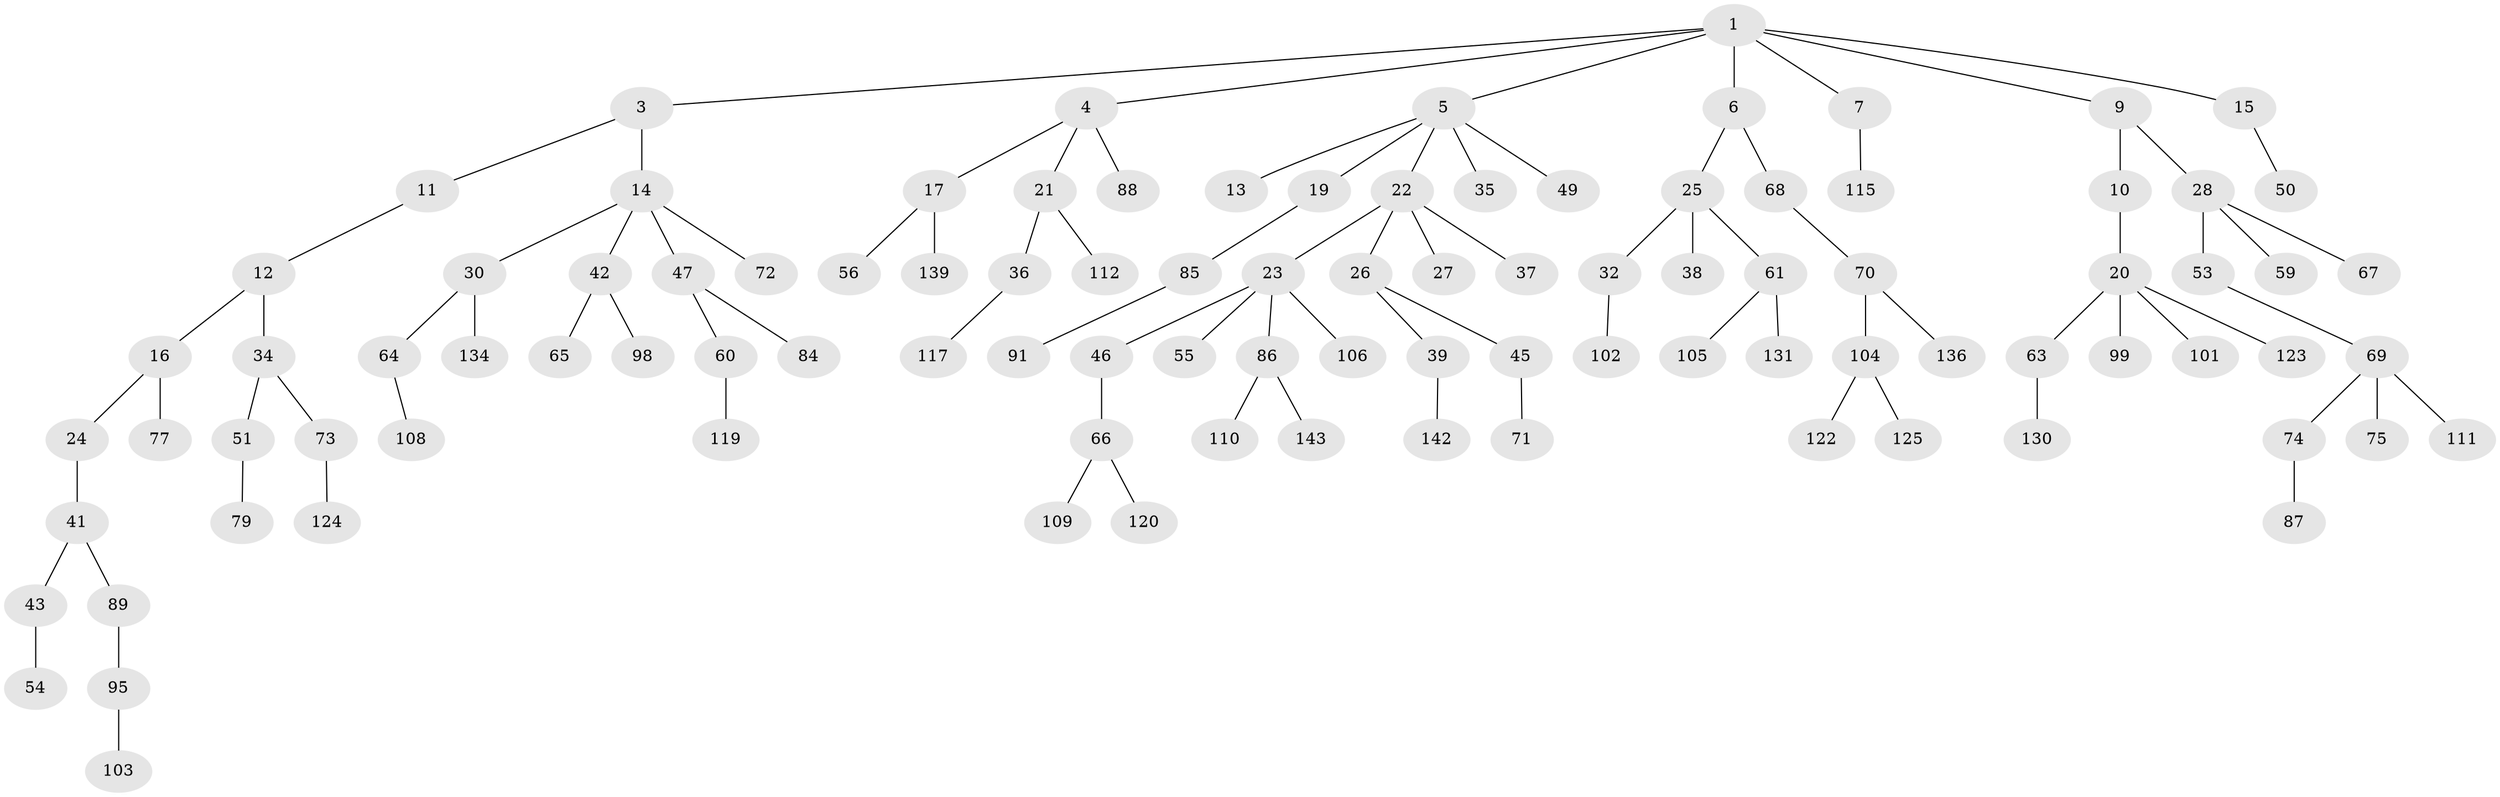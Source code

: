 // original degree distribution, {6: 0.013605442176870748, 3: 0.17687074829931973, 2: 0.2789115646258503, 5: 0.04081632653061224, 4: 0.04081632653061224, 1: 0.4489795918367347}
// Generated by graph-tools (version 1.1) at 2025/42/03/06/25 10:42:06]
// undirected, 100 vertices, 99 edges
graph export_dot {
graph [start="1"]
  node [color=gray90,style=filled];
  1 [super="+2"];
  3 [super="+8"];
  4 [super="+31"];
  5 [super="+29"];
  6;
  7 [super="+93"];
  9;
  10;
  11 [super="+44"];
  12 [super="+121"];
  13;
  14 [super="+18"];
  15 [super="+129"];
  16;
  17 [super="+52"];
  19;
  20 [super="+62"];
  21 [super="+127"];
  22 [super="+126"];
  23 [super="+33"];
  24;
  25 [super="+57"];
  26;
  27 [super="+48"];
  28 [super="+83"];
  30 [super="+40"];
  32 [super="+96"];
  34 [super="+92"];
  35;
  36;
  37;
  38;
  39 [super="+138"];
  41 [super="+78"];
  42;
  43;
  45;
  46;
  47;
  49;
  50 [super="+58"];
  51;
  53;
  54 [super="+100"];
  55 [super="+132"];
  56;
  59 [super="+114"];
  60 [super="+133"];
  61 [super="+90"];
  63;
  64 [super="+137"];
  65;
  66 [super="+81"];
  67;
  68 [super="+82"];
  69 [super="+107"];
  70 [super="+94"];
  71 [super="+76"];
  72;
  73 [super="+128"];
  74 [super="+80"];
  75 [super="+145"];
  77 [super="+135"];
  79;
  84 [super="+113"];
  85;
  86;
  87;
  88;
  89;
  91;
  95 [super="+97"];
  98;
  99;
  101 [super="+140"];
  102;
  103;
  104 [super="+118"];
  105;
  106;
  108;
  109;
  110;
  111;
  112 [super="+116"];
  115;
  117;
  119;
  120 [super="+141"];
  122;
  123;
  124;
  125;
  130;
  131 [super="+147"];
  134;
  136;
  139 [super="+144"];
  142;
  143 [super="+146"];
  1 -- 3;
  1 -- 4;
  1 -- 5;
  1 -- 7;
  1 -- 9;
  1 -- 6;
  1 -- 15;
  3 -- 11;
  3 -- 14;
  4 -- 17;
  4 -- 21;
  4 -- 88;
  5 -- 13;
  5 -- 19;
  5 -- 22;
  5 -- 49;
  5 -- 35;
  6 -- 25;
  6 -- 68;
  7 -- 115;
  9 -- 10;
  9 -- 28;
  10 -- 20;
  11 -- 12;
  12 -- 16;
  12 -- 34;
  14 -- 30;
  14 -- 72;
  14 -- 42;
  14 -- 47;
  15 -- 50;
  16 -- 24;
  16 -- 77;
  17 -- 139;
  17 -- 56;
  19 -- 85;
  20 -- 99;
  20 -- 101;
  20 -- 123;
  20 -- 63;
  21 -- 36;
  21 -- 112;
  22 -- 23;
  22 -- 26;
  22 -- 27;
  22 -- 37;
  23 -- 55;
  23 -- 86;
  23 -- 106;
  23 -- 46;
  24 -- 41;
  25 -- 32;
  25 -- 38;
  25 -- 61;
  26 -- 39;
  26 -- 45;
  28 -- 53;
  28 -- 59;
  28 -- 67;
  30 -- 64;
  30 -- 134;
  32 -- 102;
  34 -- 51;
  34 -- 73;
  36 -- 117;
  39 -- 142;
  41 -- 43;
  41 -- 89;
  42 -- 65;
  42 -- 98;
  43 -- 54;
  45 -- 71;
  46 -- 66;
  47 -- 60;
  47 -- 84;
  51 -- 79;
  53 -- 69;
  60 -- 119;
  61 -- 105;
  61 -- 131;
  63 -- 130;
  64 -- 108;
  66 -- 120;
  66 -- 109;
  68 -- 70;
  69 -- 74;
  69 -- 75;
  69 -- 111;
  70 -- 136;
  70 -- 104;
  73 -- 124;
  74 -- 87;
  85 -- 91;
  86 -- 110;
  86 -- 143;
  89 -- 95;
  95 -- 103;
  104 -- 122;
  104 -- 125;
}
